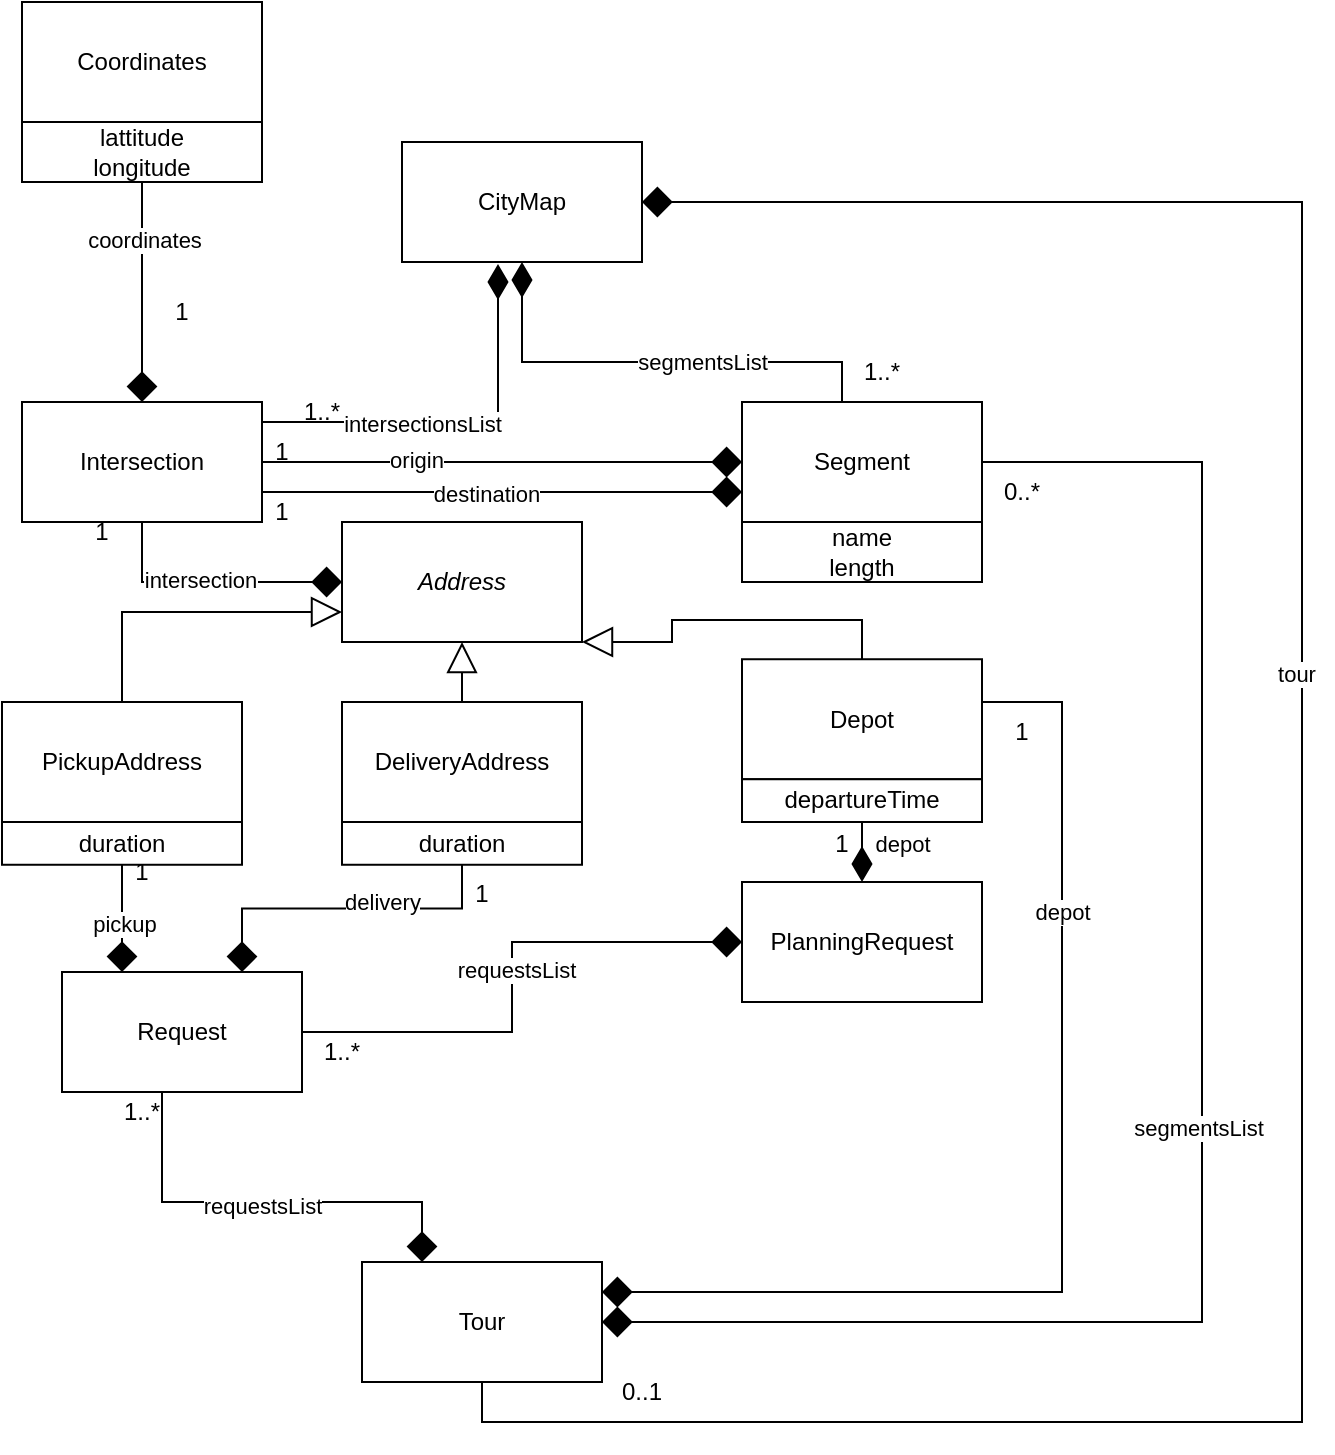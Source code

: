 <mxfile version="15.5.2" type="device"><diagram id="R2lEEEUBdFMjLlhIrx00" name="Page-1"><mxGraphModel dx="2515" dy="1570" grid="1" gridSize="10" guides="1" tooltips="1" connect="1" arrows="1" fold="1" page="1" pageScale="1" pageWidth="850" pageHeight="1100" math="0" shadow="0" extFonts="Permanent Marker^https://fonts.googleapis.com/css?family=Permanent+Marker"><root><mxCell id="0"/><mxCell id="1" parent="0"/><mxCell id="5o-WMprg_vw39pdpOk_p-1" value="CityMap" style="rounded=0;whiteSpace=wrap;html=1;" parent="1" vertex="1"><mxGeometry x="390" y="250" width="120" height="60" as="geometry"/></mxCell><mxCell id="5o-WMprg_vw39pdpOk_p-57" style="edgeStyle=orthogonalEdgeStyle;rounded=0;orthogonalLoop=1;jettySize=auto;html=1;exitX=0;exitY=0.5;exitDx=0;exitDy=0;entryX=0.5;entryY=1;entryDx=0;entryDy=0;startArrow=none;startFill=0;endArrow=diamondThin;endFill=1;endSize=15;" parent="1" source="5o-WMprg_vw39pdpOk_p-4" target="5o-WMprg_vw39pdpOk_p-1" edge="1"><mxGeometry relative="1" as="geometry"><Array as="points"><mxPoint x="610" y="410"/><mxPoint x="610" y="360"/><mxPoint x="450" y="360"/></Array></mxGeometry></mxCell><mxCell id="5o-WMprg_vw39pdpOk_p-103" value="segmentsList" style="edgeLabel;html=1;align=center;verticalAlign=middle;resizable=0;points=[];" parent="5o-WMprg_vw39pdpOk_p-57" vertex="1" connectable="0"><mxGeometry x="-0.522" y="1" relative="1" as="geometry"><mxPoint x="-69" y="-26" as="offset"/></mxGeometry></mxCell><mxCell id="5o-WMprg_vw39pdpOk_p-68" style="edgeStyle=orthogonalEdgeStyle;rounded=0;orthogonalLoop=1;jettySize=auto;html=1;exitX=1;exitY=0.5;exitDx=0;exitDy=0;entryX=1;entryY=0.5;entryDx=0;entryDy=0;startArrow=none;startFill=0;endArrow=diamond;endFill=1;endSize=13;" parent="1" source="5o-WMprg_vw39pdpOk_p-4" target="5o-WMprg_vw39pdpOk_p-47" edge="1"><mxGeometry relative="1" as="geometry"><Array as="points"><mxPoint x="790" y="410"/><mxPoint x="790" y="840"/></Array></mxGeometry></mxCell><mxCell id="5o-WMprg_vw39pdpOk_p-108" value="segmentsList" style="edgeLabel;html=1;align=center;verticalAlign=middle;resizable=0;points=[];" parent="5o-WMprg_vw39pdpOk_p-68" vertex="1" connectable="0"><mxGeometry x="0.053" y="-2" relative="1" as="geometry"><mxPoint as="offset"/></mxGeometry></mxCell><mxCell id="5o-WMprg_vw39pdpOk_p-4" value="Segment" style="rounded=0;whiteSpace=wrap;html=1;" parent="1" vertex="1"><mxGeometry x="560" y="380" width="120" height="60" as="geometry"/></mxCell><mxCell id="5o-WMprg_vw39pdpOk_p-56" style="edgeStyle=orthogonalEdgeStyle;rounded=0;orthogonalLoop=1;jettySize=auto;html=1;entryX=0.4;entryY=1.017;entryDx=0;entryDy=0;entryPerimeter=0;endArrow=diamondThin;endFill=1;startArrow=none;startFill=0;endSize=15;" parent="1" source="5o-WMprg_vw39pdpOk_p-5" target="5o-WMprg_vw39pdpOk_p-1" edge="1"><mxGeometry relative="1" as="geometry"><Array as="points"><mxPoint x="438" y="390"/></Array></mxGeometry></mxCell><mxCell id="5o-WMprg_vw39pdpOk_p-102" value="intersectionsList" style="edgeLabel;html=1;align=center;verticalAlign=middle;resizable=0;points=[];" parent="5o-WMprg_vw39pdpOk_p-56" vertex="1" connectable="0"><mxGeometry x="0.356" relative="1" as="geometry"><mxPoint x="-38" y="16" as="offset"/></mxGeometry></mxCell><mxCell id="5o-WMprg_vw39pdpOk_p-133" style="edgeStyle=orthogonalEdgeStyle;rounded=0;orthogonalLoop=1;jettySize=auto;html=1;exitX=0.5;exitY=1;exitDx=0;exitDy=0;entryX=0;entryY=0.5;entryDx=0;entryDy=0;startArrow=none;startFill=0;endArrow=diamond;endFill=1;endSize=13;" parent="1" source="5o-WMprg_vw39pdpOk_p-5" target="5o-WMprg_vw39pdpOk_p-130" edge="1"><mxGeometry relative="1" as="geometry"/></mxCell><mxCell id="5o-WMprg_vw39pdpOk_p-134" value="intersection" style="edgeLabel;html=1;align=center;verticalAlign=middle;resizable=0;points=[];" parent="5o-WMprg_vw39pdpOk_p-133" vertex="1" connectable="0"><mxGeometry x="-0.103" y="1" relative="1" as="geometry"><mxPoint as="offset"/></mxGeometry></mxCell><mxCell id="5o-WMprg_vw39pdpOk_p-154" style="edgeStyle=orthogonalEdgeStyle;rounded=0;orthogonalLoop=1;jettySize=auto;html=1;exitX=1;exitY=0.5;exitDx=0;exitDy=0;entryX=0;entryY=0.5;entryDx=0;entryDy=0;startArrow=none;startFill=0;endArrow=diamond;endFill=1;endSize=13;" parent="1" source="5o-WMprg_vw39pdpOk_p-5" target="5o-WMprg_vw39pdpOk_p-4" edge="1"><mxGeometry relative="1" as="geometry"/></mxCell><mxCell id="5o-WMprg_vw39pdpOk_p-156" value="origin" style="edgeLabel;html=1;align=center;verticalAlign=middle;resizable=0;points=[];" parent="5o-WMprg_vw39pdpOk_p-154" vertex="1" connectable="0"><mxGeometry x="-0.362" y="1" relative="1" as="geometry"><mxPoint as="offset"/></mxGeometry></mxCell><mxCell id="5o-WMprg_vw39pdpOk_p-155" style="edgeStyle=orthogonalEdgeStyle;rounded=0;orthogonalLoop=1;jettySize=auto;html=1;exitX=1;exitY=0.75;exitDx=0;exitDy=0;entryX=0;entryY=0.75;entryDx=0;entryDy=0;startArrow=none;startFill=0;endArrow=diamond;endFill=1;endSize=13;" parent="1" source="5o-WMprg_vw39pdpOk_p-5" target="5o-WMprg_vw39pdpOk_p-4" edge="1"><mxGeometry relative="1" as="geometry"/></mxCell><mxCell id="5o-WMprg_vw39pdpOk_p-157" value="destination" style="edgeLabel;html=1;align=center;verticalAlign=middle;resizable=0;points=[];" parent="5o-WMprg_vw39pdpOk_p-155" vertex="1" connectable="0"><mxGeometry x="-0.069" y="-1" relative="1" as="geometry"><mxPoint as="offset"/></mxGeometry></mxCell><mxCell id="5o-WMprg_vw39pdpOk_p-5" value="Intersection" style="rounded=0;whiteSpace=wrap;html=1;" parent="1" vertex="1"><mxGeometry x="200" y="380" width="120" height="60" as="geometry"/></mxCell><mxCell id="5o-WMprg_vw39pdpOk_p-67" style="edgeStyle=orthogonalEdgeStyle;rounded=0;orthogonalLoop=1;jettySize=auto;html=1;exitX=0.5;exitY=1;exitDx=0;exitDy=0;entryX=0.25;entryY=0;entryDx=0;entryDy=0;startArrow=none;startFill=0;endArrow=diamond;endFill=1;endSize=13;" parent="1" source="5o-WMprg_vw39pdpOk_p-13" target="5o-WMprg_vw39pdpOk_p-47" edge="1"><mxGeometry relative="1" as="geometry"><Array as="points"><mxPoint x="270" y="725"/><mxPoint x="270" y="780"/><mxPoint x="400" y="780"/></Array></mxGeometry></mxCell><mxCell id="5o-WMprg_vw39pdpOk_p-109" value="requestsList" style="edgeLabel;html=1;align=center;verticalAlign=middle;resizable=0;points=[];" parent="5o-WMprg_vw39pdpOk_p-67" vertex="1" connectable="0"><mxGeometry x="0.021" y="-2" relative="1" as="geometry"><mxPoint as="offset"/></mxGeometry></mxCell><mxCell id="5o-WMprg_vw39pdpOk_p-149" style="edgeStyle=orthogonalEdgeStyle;rounded=0;orthogonalLoop=1;jettySize=auto;html=1;exitX=1;exitY=0.5;exitDx=0;exitDy=0;entryX=0;entryY=0.5;entryDx=0;entryDy=0;startArrow=none;startFill=0;endArrow=diamond;endFill=1;endSize=13;" parent="1" source="5o-WMprg_vw39pdpOk_p-13" target="5o-WMprg_vw39pdpOk_p-14" edge="1"><mxGeometry relative="1" as="geometry"/></mxCell><mxCell id="5o-WMprg_vw39pdpOk_p-153" value="requestsList" style="edgeLabel;html=1;align=center;verticalAlign=middle;resizable=0;points=[];" parent="5o-WMprg_vw39pdpOk_p-149" vertex="1" connectable="0"><mxGeometry x="0.029" y="-2" relative="1" as="geometry"><mxPoint as="offset"/></mxGeometry></mxCell><mxCell id="5o-WMprg_vw39pdpOk_p-13" value="Request" style="rounded=0;whiteSpace=wrap;html=1;" parent="1" vertex="1"><mxGeometry x="220" y="665" width="120" height="60" as="geometry"/></mxCell><mxCell id="5o-WMprg_vw39pdpOk_p-14" value="PlanningRequest" style="rounded=0;whiteSpace=wrap;html=1;" parent="1" vertex="1"><mxGeometry x="560" y="620" width="120" height="60" as="geometry"/></mxCell><mxCell id="5o-WMprg_vw39pdpOk_p-110" style="edgeStyle=orthogonalEdgeStyle;rounded=0;orthogonalLoop=1;jettySize=auto;html=1;exitX=0.5;exitY=1;exitDx=0;exitDy=0;entryX=1;entryY=0.5;entryDx=0;entryDy=0;startArrow=none;startFill=0;endArrow=diamond;endFill=1;endSize=13;" parent="1" source="5o-WMprg_vw39pdpOk_p-47" target="5o-WMprg_vw39pdpOk_p-1" edge="1"><mxGeometry relative="1" as="geometry"><Array as="points"><mxPoint x="430" y="890"/><mxPoint x="840" y="890"/><mxPoint x="840" y="280"/></Array></mxGeometry></mxCell><mxCell id="5o-WMprg_vw39pdpOk_p-112" value="tour" style="edgeLabel;html=1;align=center;verticalAlign=middle;resizable=0;points=[];" parent="5o-WMprg_vw39pdpOk_p-110" vertex="1" connectable="0"><mxGeometry x="0.174" y="3" relative="1" as="geometry"><mxPoint as="offset"/></mxGeometry></mxCell><mxCell id="5o-WMprg_vw39pdpOk_p-47" value="Tour" style="rounded=0;whiteSpace=wrap;html=1;fillColor=default;gradientColor=none;" parent="1" vertex="1"><mxGeometry x="370" y="810" width="120" height="60" as="geometry"/></mxCell><mxCell id="5o-WMprg_vw39pdpOk_p-59" style="edgeStyle=orthogonalEdgeStyle;rounded=0;orthogonalLoop=1;jettySize=auto;html=1;exitX=0.5;exitY=1;exitDx=0;exitDy=0;entryX=0.5;entryY=0;entryDx=0;entryDy=0;startArrow=none;startFill=0;endArrow=diamondThin;endFill=1;endSize=15;" parent="1" source="5o-WMprg_vw39pdpOk_p-48" target="5o-WMprg_vw39pdpOk_p-14" edge="1"><mxGeometry relative="1" as="geometry"/></mxCell><mxCell id="5o-WMprg_vw39pdpOk_p-106" value="depot" style="edgeLabel;html=1;align=center;verticalAlign=middle;resizable=0;points=[];" parent="5o-WMprg_vw39pdpOk_p-59" vertex="1" connectable="0"><mxGeometry x="0.251" y="1" relative="1" as="geometry"><mxPoint x="19" as="offset"/></mxGeometry></mxCell><mxCell id="5o-WMprg_vw39pdpOk_p-91" style="edgeStyle=orthogonalEdgeStyle;rounded=0;orthogonalLoop=1;jettySize=auto;html=1;entryX=1;entryY=0.25;entryDx=0;entryDy=0;startArrow=none;startFill=0;endArrow=diamond;endFill=1;endSize=13;" parent="1" source="5o-WMprg_vw39pdpOk_p-48" target="5o-WMprg_vw39pdpOk_p-47" edge="1"><mxGeometry relative="1" as="geometry"><Array as="points"><mxPoint x="720" y="530"/><mxPoint x="720" y="825"/></Array></mxGeometry></mxCell><mxCell id="5o-WMprg_vw39pdpOk_p-92" value="depot" style="edgeLabel;html=1;align=center;verticalAlign=middle;resizable=0;points=[];" parent="5o-WMprg_vw39pdpOk_p-91" vertex="1" connectable="0"><mxGeometry x="-0.375" y="4" relative="1" as="geometry"><mxPoint x="-4" y="-32" as="offset"/></mxGeometry></mxCell><mxCell id="5o-WMprg_vw39pdpOk_p-140" style="edgeStyle=orthogonalEdgeStyle;rounded=0;orthogonalLoop=1;jettySize=auto;html=1;exitX=0.5;exitY=0;exitDx=0;exitDy=0;entryX=1;entryY=1;entryDx=0;entryDy=0;startArrow=none;startFill=0;endArrow=block;endFill=0;endSize=13;" parent="1" source="5o-WMprg_vw39pdpOk_p-48" target="5o-WMprg_vw39pdpOk_p-130" edge="1"><mxGeometry relative="1" as="geometry"><Array as="points"><mxPoint x="620" y="489"/><mxPoint x="525" y="489"/><mxPoint x="525" y="500"/></Array></mxGeometry></mxCell><mxCell id="5o-WMprg_vw39pdpOk_p-48" value="Depot" style="rounded=0;whiteSpace=wrap;html=1;fillColor=default;gradientColor=none;" parent="1" vertex="1"><mxGeometry x="560" y="508.62" width="120" height="60" as="geometry"/></mxCell><mxCell id="5o-WMprg_vw39pdpOk_p-65" style="edgeStyle=orthogonalEdgeStyle;rounded=0;orthogonalLoop=1;jettySize=auto;html=1;exitX=0.5;exitY=1;exitDx=0;exitDy=0;entryX=0.25;entryY=0;entryDx=0;entryDy=0;startArrow=none;startFill=0;endArrow=diamond;endFill=1;endSize=13;" parent="1" source="5o-WMprg_vw39pdpOk_p-144" target="5o-WMprg_vw39pdpOk_p-13" edge="1"><mxGeometry relative="1" as="geometry"/></mxCell><mxCell id="5o-WMprg_vw39pdpOk_p-135" style="edgeStyle=orthogonalEdgeStyle;rounded=0;orthogonalLoop=1;jettySize=auto;html=1;exitX=0.5;exitY=0;exitDx=0;exitDy=0;entryX=0;entryY=0.75;entryDx=0;entryDy=0;startArrow=none;startFill=0;endArrow=block;endFill=0;endSize=13;" parent="1" source="5o-WMprg_vw39pdpOk_p-49" target="5o-WMprg_vw39pdpOk_p-130" edge="1"><mxGeometry relative="1" as="geometry"/></mxCell><mxCell id="5o-WMprg_vw39pdpOk_p-49" value="PickupAddress" style="rounded=0;whiteSpace=wrap;html=1;fillColor=default;gradientColor=none;" parent="1" vertex="1"><mxGeometry x="190" y="530" width="120" height="60" as="geometry"/></mxCell><mxCell id="5o-WMprg_vw39pdpOk_p-66" style="edgeStyle=orthogonalEdgeStyle;rounded=0;orthogonalLoop=1;jettySize=auto;html=1;exitX=0.5;exitY=1;exitDx=0;exitDy=0;entryX=0.75;entryY=0;entryDx=0;entryDy=0;startArrow=none;startFill=0;endArrow=diamond;endFill=1;endSize=13;" parent="1" source="5o-WMprg_vw39pdpOk_p-141" target="5o-WMprg_vw39pdpOk_p-13" edge="1"><mxGeometry relative="1" as="geometry"/></mxCell><mxCell id="5o-WMprg_vw39pdpOk_p-136" style="edgeStyle=orthogonalEdgeStyle;rounded=0;orthogonalLoop=1;jettySize=auto;html=1;exitX=0.5;exitY=0;exitDx=0;exitDy=0;entryX=0.5;entryY=1;entryDx=0;entryDy=0;startArrow=none;startFill=0;endArrow=block;endFill=0;endSize=13;" parent="1" source="5o-WMprg_vw39pdpOk_p-50" target="5o-WMprg_vw39pdpOk_p-130" edge="1"><mxGeometry relative="1" as="geometry"/></mxCell><mxCell id="5o-WMprg_vw39pdpOk_p-50" value="DeliveryAddress" style="rounded=0;whiteSpace=wrap;html=1;fillColor=default;gradientColor=none;" parent="1" vertex="1"><mxGeometry x="360" y="530" width="120" height="60" as="geometry"/></mxCell><mxCell id="5o-WMprg_vw39pdpOk_p-81" value="1" style="text;html=1;strokeColor=none;fillColor=none;align=center;verticalAlign=middle;whiteSpace=wrap;rounded=0;" parent="1" vertex="1"><mxGeometry x="400" y="611.38" width="60" height="30" as="geometry"/></mxCell><mxCell id="5o-WMprg_vw39pdpOk_p-85" value="1" style="text;html=1;strokeColor=none;fillColor=none;align=center;verticalAlign=middle;whiteSpace=wrap;rounded=0;" parent="1" vertex="1"><mxGeometry x="210" y="430" width="60" height="30" as="geometry"/></mxCell><mxCell id="5o-WMprg_vw39pdpOk_p-89" value="1" style="text;html=1;strokeColor=none;fillColor=none;align=center;verticalAlign=middle;whiteSpace=wrap;rounded=0;" parent="1" vertex="1"><mxGeometry x="580" y="585.69" width="60" height="30" as="geometry"/></mxCell><mxCell id="5o-WMprg_vw39pdpOk_p-90" value="1..*" style="text;html=1;strokeColor=none;fillColor=none;align=center;verticalAlign=middle;whiteSpace=wrap;rounded=0;" parent="1" vertex="1"><mxGeometry x="230" y="720" width="60" height="30" as="geometry"/></mxCell><mxCell id="5o-WMprg_vw39pdpOk_p-93" value="1" style="text;html=1;strokeColor=none;fillColor=none;align=center;verticalAlign=middle;whiteSpace=wrap;rounded=0;" parent="1" vertex="1"><mxGeometry x="670" y="530" width="60" height="30" as="geometry"/></mxCell><mxCell id="5o-WMprg_vw39pdpOk_p-98" value="0..*" style="text;html=1;strokeColor=none;fillColor=none;align=center;verticalAlign=middle;whiteSpace=wrap;rounded=0;" parent="1" vertex="1"><mxGeometry x="670" y="410" width="60" height="30" as="geometry"/></mxCell><mxCell id="5o-WMprg_vw39pdpOk_p-99" value="1..*" style="text;html=1;strokeColor=none;fillColor=none;align=center;verticalAlign=middle;whiteSpace=wrap;rounded=0;" parent="1" vertex="1"><mxGeometry x="320" y="370" width="60" height="30" as="geometry"/></mxCell><mxCell id="5o-WMprg_vw39pdpOk_p-101" value="1..*" style="text;html=1;strokeColor=none;fillColor=none;align=center;verticalAlign=middle;whiteSpace=wrap;rounded=0;" parent="1" vertex="1"><mxGeometry x="600" y="350" width="60" height="30" as="geometry"/></mxCell><mxCell id="5o-WMprg_vw39pdpOk_p-111" value="0..1" style="text;html=1;strokeColor=none;fillColor=none;align=center;verticalAlign=middle;whiteSpace=wrap;rounded=0;" parent="1" vertex="1"><mxGeometry x="480" y="860" width="60" height="30" as="geometry"/></mxCell><mxCell id="5o-WMprg_vw39pdpOk_p-114" style="edgeStyle=orthogonalEdgeStyle;rounded=0;orthogonalLoop=1;jettySize=auto;html=1;exitX=0.5;exitY=1;exitDx=0;exitDy=0;entryX=0.5;entryY=0;entryDx=0;entryDy=0;startArrow=none;startFill=0;endArrow=diamond;endFill=1;endSize=13;" parent="1" source="5o-WMprg_vw39pdpOk_p-113" target="5o-WMprg_vw39pdpOk_p-5" edge="1"><mxGeometry relative="1" as="geometry"><Array as="points"><mxPoint x="260" y="340"/><mxPoint x="260" y="340"/></Array></mxGeometry></mxCell><mxCell id="5o-WMprg_vw39pdpOk_p-118" value="coordinates" style="edgeLabel;html=1;align=center;verticalAlign=middle;resizable=0;points=[];" parent="5o-WMprg_vw39pdpOk_p-114" vertex="1" connectable="0"><mxGeometry x="-0.159" y="1" relative="1" as="geometry"><mxPoint as="offset"/></mxGeometry></mxCell><mxCell id="5o-WMprg_vw39pdpOk_p-113" value="Coordinates" style="rounded=0;whiteSpace=wrap;html=1;" parent="1" vertex="1"><mxGeometry x="200" y="180" width="120" height="60" as="geometry"/></mxCell><mxCell id="5o-WMprg_vw39pdpOk_p-117" value="1" style="text;html=1;strokeColor=none;fillColor=none;align=center;verticalAlign=middle;whiteSpace=wrap;rounded=0;" parent="1" vertex="1"><mxGeometry x="250" y="320" width="60" height="30" as="geometry"/></mxCell><mxCell id="5o-WMprg_vw39pdpOk_p-119" value="&lt;div&gt;lattitude&lt;/div&gt;&lt;div&gt;longitude&lt;/div&gt;" style="rounded=0;whiteSpace=wrap;html=1;fillColor=default;gradientColor=none;" parent="1" vertex="1"><mxGeometry x="200" y="240" width="120" height="30" as="geometry"/></mxCell><mxCell id="5o-WMprg_vw39pdpOk_p-130" value="&lt;i&gt;Address&lt;/i&gt;" style="rounded=0;whiteSpace=wrap;html=1;fillColor=default;gradientColor=none;" parent="1" vertex="1"><mxGeometry x="360" y="440" width="120" height="60" as="geometry"/></mxCell><mxCell id="5o-WMprg_vw39pdpOk_p-138" value="1" style="text;html=1;strokeColor=none;fillColor=none;align=center;verticalAlign=middle;whiteSpace=wrap;rounded=0;" parent="1" vertex="1"><mxGeometry x="230" y="600" width="60" height="30" as="geometry"/></mxCell><mxCell id="5o-WMprg_vw39pdpOk_p-139" value="&lt;div&gt;name&lt;/div&gt;&lt;div&gt;length&lt;/div&gt;" style="rounded=0;whiteSpace=wrap;html=1;fillColor=default;gradientColor=none;" parent="1" vertex="1"><mxGeometry x="560" y="440" width="120" height="30" as="geometry"/></mxCell><mxCell id="5o-WMprg_vw39pdpOk_p-141" value="&lt;div&gt;duration&lt;/div&gt;" style="rounded=0;whiteSpace=wrap;html=1;fillColor=default;gradientColor=none;" parent="1" vertex="1"><mxGeometry x="360" y="590" width="120" height="21.38" as="geometry"/></mxCell><mxCell id="5o-WMprg_vw39pdpOk_p-142" value="" style="edgeStyle=orthogonalEdgeStyle;rounded=0;orthogonalLoop=1;jettySize=auto;html=1;exitX=0.5;exitY=1;exitDx=0;exitDy=0;entryX=0.75;entryY=0;entryDx=0;entryDy=0;startArrow=none;startFill=0;endArrow=none;endFill=1;endSize=13;" parent="1" source="5o-WMprg_vw39pdpOk_p-50" target="5o-WMprg_vw39pdpOk_p-141" edge="1"><mxGeometry relative="1" as="geometry"><mxPoint x="420" y="590" as="sourcePoint"/><mxPoint x="310" y="665" as="targetPoint"/></mxGeometry></mxCell><mxCell id="5o-WMprg_vw39pdpOk_p-143" value="delivery" style="edgeLabel;html=1;align=center;verticalAlign=middle;resizable=0;points=[];" parent="5o-WMprg_vw39pdpOk_p-142" vertex="1" connectable="0"><mxGeometry x="-0.389" y="-2" relative="1" as="geometry"><mxPoint x="-49" y="38" as="offset"/></mxGeometry></mxCell><mxCell id="5o-WMprg_vw39pdpOk_p-144" value="&lt;div&gt;duration&lt;/div&gt;" style="rounded=0;whiteSpace=wrap;html=1;fillColor=default;gradientColor=none;" parent="1" vertex="1"><mxGeometry x="190" y="590" width="120" height="21.38" as="geometry"/></mxCell><mxCell id="5o-WMprg_vw39pdpOk_p-145" value="" style="edgeStyle=orthogonalEdgeStyle;rounded=0;orthogonalLoop=1;jettySize=auto;html=1;exitX=0.5;exitY=1;exitDx=0;exitDy=0;entryX=0.25;entryY=0;entryDx=0;entryDy=0;startArrow=none;startFill=0;endArrow=none;endFill=1;endSize=13;" parent="1" source="5o-WMprg_vw39pdpOk_p-49" target="5o-WMprg_vw39pdpOk_p-144" edge="1"><mxGeometry relative="1" as="geometry"><mxPoint x="250" y="590" as="sourcePoint"/><mxPoint x="250" y="665" as="targetPoint"/></mxGeometry></mxCell><mxCell id="5o-WMprg_vw39pdpOk_p-146" value="pickup" style="edgeLabel;html=1;align=center;verticalAlign=middle;resizable=0;points=[];" parent="5o-WMprg_vw39pdpOk_p-145" vertex="1" connectable="0"><mxGeometry x="-0.238" y="-4" relative="1" as="geometry"><mxPoint x="12" y="55" as="offset"/></mxGeometry></mxCell><mxCell id="5o-WMprg_vw39pdpOk_p-147" value="&lt;div&gt;departureTime&lt;/div&gt;" style="rounded=0;whiteSpace=wrap;html=1;fillColor=default;gradientColor=none;" parent="1" vertex="1"><mxGeometry x="560" y="568.62" width="120" height="21.38" as="geometry"/></mxCell><mxCell id="5o-WMprg_vw39pdpOk_p-150" value="1..*" style="text;html=1;strokeColor=none;fillColor=none;align=center;verticalAlign=middle;whiteSpace=wrap;rounded=0;" parent="1" vertex="1"><mxGeometry x="330" y="690" width="60" height="30" as="geometry"/></mxCell><mxCell id="5o-WMprg_vw39pdpOk_p-158" value="1" style="text;html=1;strokeColor=none;fillColor=none;align=center;verticalAlign=middle;whiteSpace=wrap;rounded=0;" parent="1" vertex="1"><mxGeometry x="300" y="420" width="60" height="30" as="geometry"/></mxCell><mxCell id="5o-WMprg_vw39pdpOk_p-159" value="1" style="text;html=1;strokeColor=none;fillColor=none;align=center;verticalAlign=middle;whiteSpace=wrap;rounded=0;" parent="1" vertex="1"><mxGeometry x="300" y="390" width="60" height="30" as="geometry"/></mxCell></root></mxGraphModel></diagram></mxfile>